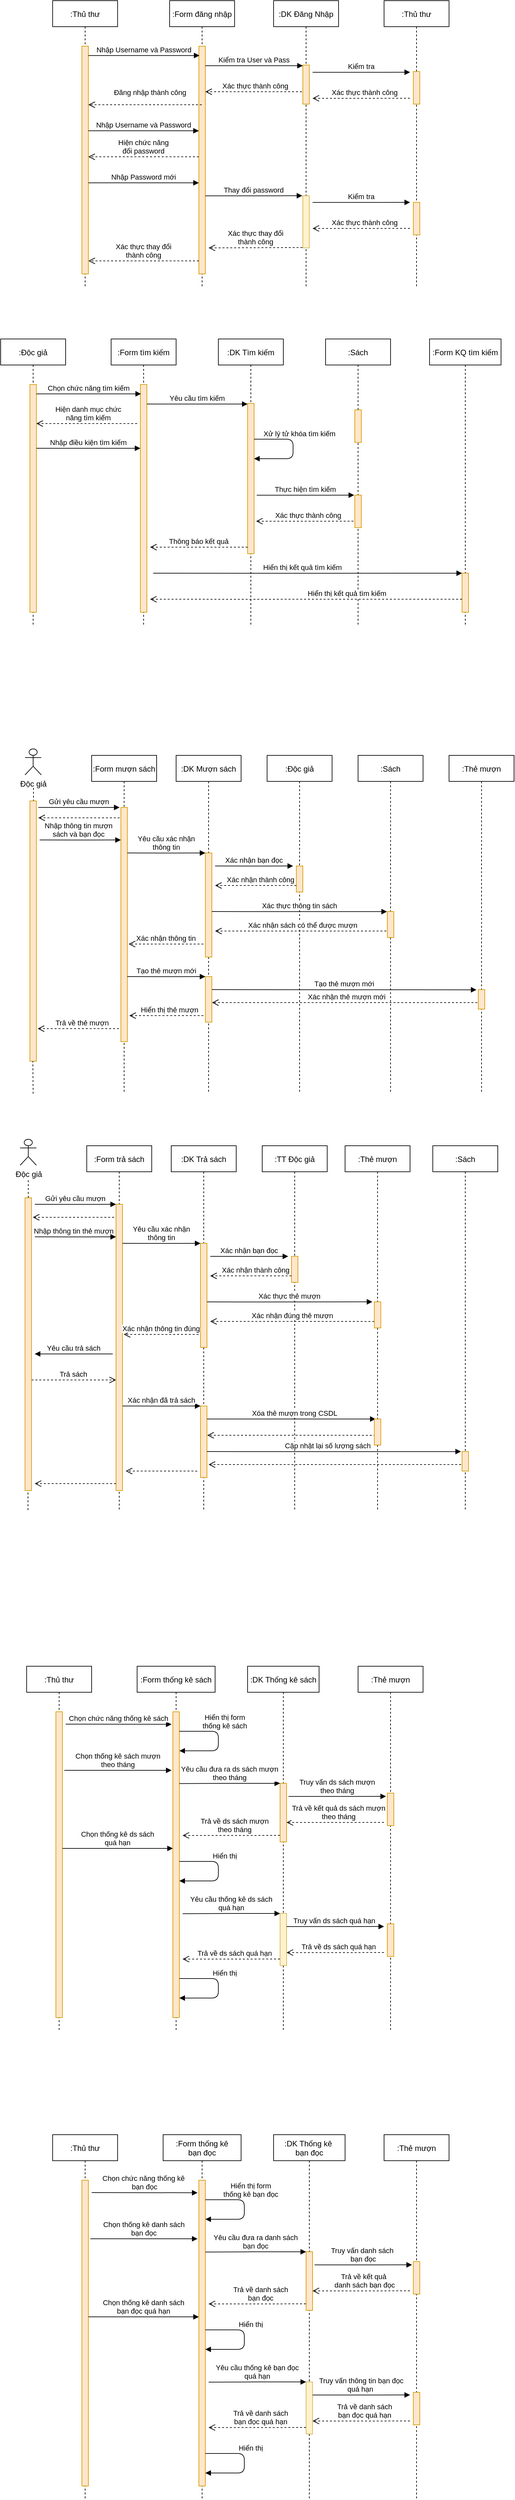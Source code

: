 <mxfile version="20.4.0" type="github">
  <diagram id="kgpKYQtTHZ0yAKxKKP6v" name="Page-1">
    <mxGraphModel dx="944" dy="490" grid="1" gridSize="10" guides="1" tooltips="1" connect="1" arrows="1" fold="1" page="1" pageScale="1" pageWidth="850" pageHeight="1100" math="0" shadow="0">
      <root>
        <mxCell id="0" />
        <mxCell id="1" parent="0" />
        <mxCell id="S2JzVYqU0EBKo4TFE7KJ-13" value="" style="endArrow=none;dashed=1;html=1;rounded=0;" edge="1" parent="1">
          <mxGeometry width="50" height="50" relative="1" as="geometry">
            <mxPoint x="90.55" y="1317" as="sourcePoint" />
            <mxPoint x="90.55" y="1287" as="targetPoint" />
          </mxGeometry>
        </mxCell>
        <mxCell id="3nuBFxr9cyL0pnOWT2aG-1" value=":Thủ thư" style="shape=umlLifeline;perimeter=lifelinePerimeter;container=1;collapsible=0;recursiveResize=0;rounded=0;shadow=0;strokeWidth=1;" parent="1" vertex="1">
          <mxGeometry x="120" y="80" width="100" height="440" as="geometry" />
        </mxCell>
        <mxCell id="3nuBFxr9cyL0pnOWT2aG-2" value="" style="points=[];perimeter=orthogonalPerimeter;rounded=0;shadow=0;strokeWidth=1;fillColor=#ffe6cc;strokeColor=#d79b00;" parent="3nuBFxr9cyL0pnOWT2aG-1" vertex="1">
          <mxGeometry x="45" y="70" width="10" height="350" as="geometry" />
        </mxCell>
        <mxCell id="3nuBFxr9cyL0pnOWT2aG-5" value=":Form đăng nhập" style="shape=umlLifeline;perimeter=lifelinePerimeter;container=1;collapsible=0;recursiveResize=0;rounded=0;shadow=0;strokeWidth=1;" parent="1" vertex="1">
          <mxGeometry x="300" y="80" width="100" height="440" as="geometry" />
        </mxCell>
        <mxCell id="3nuBFxr9cyL0pnOWT2aG-6" value="" style="points=[];perimeter=orthogonalPerimeter;rounded=0;shadow=0;strokeWidth=1;fillColor=#ffe6cc;strokeColor=#d79b00;" parent="3nuBFxr9cyL0pnOWT2aG-5" vertex="1">
          <mxGeometry x="45" y="70" width="10" height="350" as="geometry" />
        </mxCell>
        <mxCell id="CmoEx9Rfht6jRH0gk-lO-9" value="Hiện chức năng &#xa;đổi password" style="verticalAlign=bottom;endArrow=open;dashed=1;endSize=8;shadow=0;strokeWidth=1;exitX=-0.01;exitY=0.5;exitDx=0;exitDy=0;exitPerimeter=0;" parent="3nuBFxr9cyL0pnOWT2aG-5" edge="1">
          <mxGeometry x="-0.001" relative="1" as="geometry">
            <mxPoint x="-125" y="240" as="targetPoint" />
            <mxPoint x="44.9" y="240" as="sourcePoint" />
            <Array as="points">
              <mxPoint x="-20" y="240" />
            </Array>
            <mxPoint as="offset" />
          </mxGeometry>
        </mxCell>
        <mxCell id="3nuBFxr9cyL0pnOWT2aG-7" value="Đăng nhập thành công" style="verticalAlign=bottom;endArrow=open;dashed=1;endSize=8;shadow=0;strokeWidth=1;" parent="1" source="3nuBFxr9cyL0pnOWT2aG-5" target="3nuBFxr9cyL0pnOWT2aG-2" edge="1">
          <mxGeometry x="-0.089" y="-10" relative="1" as="geometry">
            <mxPoint x="275" y="236" as="targetPoint" />
            <mxPoint x="340" y="280" as="sourcePoint" />
            <Array as="points">
              <mxPoint x="280" y="240" />
            </Array>
            <mxPoint as="offset" />
          </mxGeometry>
        </mxCell>
        <mxCell id="3nuBFxr9cyL0pnOWT2aG-8" value="Nhập Username và Password" style="verticalAlign=bottom;endArrow=block;entryX=0.1;entryY=0.041;shadow=0;strokeWidth=1;entryDx=0;entryDy=0;entryPerimeter=0;" parent="1" source="3nuBFxr9cyL0pnOWT2aG-2" target="3nuBFxr9cyL0pnOWT2aG-6" edge="1">
          <mxGeometry relative="1" as="geometry">
            <mxPoint x="275" y="160" as="sourcePoint" />
          </mxGeometry>
        </mxCell>
        <mxCell id="3nuBFxr9cyL0pnOWT2aG-9" value="Kiểm tra User và Pass" style="verticalAlign=bottom;endArrow=block;shadow=0;strokeWidth=1;" parent="1" source="3nuBFxr9cyL0pnOWT2aG-6" target="3nuBFxr9cyL0pnOWT2aG-4" edge="1">
          <mxGeometry relative="1" as="geometry">
            <mxPoint x="240" y="200" as="sourcePoint" />
            <mxPoint x="500" y="190" as="targetPoint" />
            <Array as="points">
              <mxPoint x="470" y="180" />
            </Array>
          </mxGeometry>
        </mxCell>
        <mxCell id="3nuBFxr9cyL0pnOWT2aG-10" value="Xác thực thành công" style="verticalAlign=bottom;endArrow=open;dashed=1;endSize=8;shadow=0;strokeWidth=1;" parent="1" source="CmoEx9Rfht6jRH0gk-lO-1" target="3nuBFxr9cyL0pnOWT2aG-6" edge="1">
          <mxGeometry relative="1" as="geometry">
            <mxPoint x="240" y="257" as="targetPoint" />
            <Array as="points">
              <mxPoint x="430" y="220" />
            </Array>
          </mxGeometry>
        </mxCell>
        <mxCell id="CmoEx9Rfht6jRH0gk-lO-1" value=":DK Đăng Nhập" style="shape=umlLifeline;perimeter=lifelinePerimeter;container=1;collapsible=0;recursiveResize=0;rounded=0;shadow=0;strokeWidth=1;" parent="1" vertex="1">
          <mxGeometry x="460" y="80" width="100" height="440" as="geometry" />
        </mxCell>
        <mxCell id="3nuBFxr9cyL0pnOWT2aG-4" value="" style="points=[];perimeter=orthogonalPerimeter;rounded=0;shadow=0;strokeWidth=1;fillColor=#ffe6cc;strokeColor=#d79b00;" parent="CmoEx9Rfht6jRH0gk-lO-1" vertex="1">
          <mxGeometry x="45" y="99" width="10" height="60" as="geometry" />
        </mxCell>
        <mxCell id="CmoEx9Rfht6jRH0gk-lO-2" value="" style="points=[];perimeter=orthogonalPerimeter;rounded=0;shadow=0;strokeWidth=1;fillColor=#fff2cc;strokeColor=#d6b656;" parent="CmoEx9Rfht6jRH0gk-lO-1" vertex="1">
          <mxGeometry x="45" y="300" width="10" height="80" as="geometry" />
        </mxCell>
        <mxCell id="CmoEx9Rfht6jRH0gk-lO-3" value=":Thủ thư" style="shape=umlLifeline;perimeter=lifelinePerimeter;container=1;collapsible=0;recursiveResize=0;rounded=0;shadow=0;strokeWidth=1;" parent="1" vertex="1">
          <mxGeometry x="630" y="80" width="100" height="440" as="geometry" />
        </mxCell>
        <mxCell id="CmoEx9Rfht6jRH0gk-lO-4" value="" style="points=[];perimeter=orthogonalPerimeter;rounded=0;shadow=0;strokeWidth=1;fillColor=#ffe6cc;strokeColor=#d79b00;" parent="CmoEx9Rfht6jRH0gk-lO-3" vertex="1">
          <mxGeometry x="45" y="109" width="10" height="50" as="geometry" />
        </mxCell>
        <mxCell id="CmoEx9Rfht6jRH0gk-lO-21" value="" style="points=[];perimeter=orthogonalPerimeter;rounded=0;shadow=0;strokeWidth=1;fillColor=#ffe6cc;strokeColor=#d79b00;" parent="CmoEx9Rfht6jRH0gk-lO-3" vertex="1">
          <mxGeometry x="45" y="310" width="10" height="50" as="geometry" />
        </mxCell>
        <mxCell id="CmoEx9Rfht6jRH0gk-lO-25" value="Xác thực thành công" style="verticalAlign=bottom;endArrow=open;dashed=1;endSize=8;shadow=0;strokeWidth=1;exitX=-0.026;exitY=0.856;exitDx=0;exitDy=0;exitPerimeter=0;" parent="CmoEx9Rfht6jRH0gk-lO-3" edge="1">
          <mxGeometry x="-0.069" relative="1" as="geometry">
            <mxPoint x="-110" y="150.08" as="targetPoint" />
            <mxPoint x="39.74" y="150" as="sourcePoint" />
            <Array as="points">
              <mxPoint x="-5" y="150.08" />
            </Array>
            <mxPoint as="offset" />
          </mxGeometry>
        </mxCell>
        <mxCell id="CmoEx9Rfht6jRH0gk-lO-8" value="Nhập Username và Password" style="verticalAlign=bottom;endArrow=block;shadow=0;strokeWidth=1;" parent="1" source="3nuBFxr9cyL0pnOWT2aG-2" target="3nuBFxr9cyL0pnOWT2aG-6" edge="1">
          <mxGeometry relative="1" as="geometry">
            <mxPoint x="180" y="320" as="sourcePoint" />
            <mxPoint x="340" y="280" as="targetPoint" />
            <Array as="points">
              <mxPoint x="270" y="280" />
              <mxPoint x="330" y="280" />
            </Array>
          </mxGeometry>
        </mxCell>
        <mxCell id="CmoEx9Rfht6jRH0gk-lO-12" value="Nhập Password mới" style="verticalAlign=bottom;endArrow=block;shadow=0;strokeWidth=1;" parent="1" source="3nuBFxr9cyL0pnOWT2aG-2" target="3nuBFxr9cyL0pnOWT2aG-6" edge="1">
          <mxGeometry relative="1" as="geometry">
            <mxPoint x="180" y="360" as="sourcePoint" />
            <mxPoint x="345" y="280" as="targetPoint" />
            <Array as="points">
              <mxPoint x="260" y="360" />
              <mxPoint x="290" y="360" />
              <mxPoint x="300" y="360" />
              <mxPoint x="330" y="360" />
            </Array>
          </mxGeometry>
        </mxCell>
        <mxCell id="CmoEx9Rfht6jRH0gk-lO-15" value="Thay đổi password" style="verticalAlign=bottom;endArrow=block;shadow=0;strokeWidth=1;entryX=-0.085;entryY=-0.003;entryDx=0;entryDy=0;entryPerimeter=0;" parent="1" source="3nuBFxr9cyL0pnOWT2aG-6" target="CmoEx9Rfht6jRH0gk-lO-2" edge="1">
          <mxGeometry relative="1" as="geometry">
            <mxPoint x="355" y="180" as="sourcePoint" />
            <mxPoint x="500" y="380" as="targetPoint" />
            <Array as="points">
              <mxPoint x="440" y="380" />
              <mxPoint x="450" y="380" />
            </Array>
          </mxGeometry>
        </mxCell>
        <mxCell id="CmoEx9Rfht6jRH0gk-lO-17" value="Xác thực thay đổi &#xa;thành công" style="verticalAlign=bottom;endArrow=open;dashed=1;endSize=8;shadow=0;strokeWidth=1;exitX=-0.059;exitY=0.993;exitDx=0;exitDy=0;exitPerimeter=0;" parent="1" source="CmoEx9Rfht6jRH0gk-lO-2" edge="1">
          <mxGeometry x="-0.002" relative="1" as="geometry">
            <mxPoint x="360" y="460" as="targetPoint" />
            <mxPoint x="500" y="400" as="sourcePoint" />
            <Array as="points" />
            <mxPoint as="offset" />
          </mxGeometry>
        </mxCell>
        <mxCell id="CmoEx9Rfht6jRH0gk-lO-20" value="Xác thực thành công" style="verticalAlign=bottom;endArrow=open;dashed=1;endSize=8;shadow=0;strokeWidth=1;exitX=-0.026;exitY=0.856;exitDx=0;exitDy=0;exitPerimeter=0;" parent="1" edge="1">
          <mxGeometry x="-0.069" relative="1" as="geometry">
            <mxPoint x="520" y="430.08" as="targetPoint" />
            <mxPoint x="669.74" y="430.0" as="sourcePoint" />
            <Array as="points">
              <mxPoint x="625" y="430.08" />
            </Array>
            <mxPoint as="offset" />
          </mxGeometry>
        </mxCell>
        <mxCell id="CmoEx9Rfht6jRH0gk-lO-13" value="Xác thực thay đổi &#xa;thành công" style="verticalAlign=bottom;endArrow=open;dashed=1;endSize=8;shadow=0;strokeWidth=1;exitX=-0.01;exitY=0.5;exitDx=0;exitDy=0;exitPerimeter=0;" parent="1" edge="1">
          <mxGeometry x="-0.001" relative="1" as="geometry">
            <mxPoint x="175.1" y="480" as="targetPoint" />
            <mxPoint x="345" y="480" as="sourcePoint" />
            <Array as="points">
              <mxPoint x="280.1" y="480" />
            </Array>
            <mxPoint as="offset" />
          </mxGeometry>
        </mxCell>
        <mxCell id="CmoEx9Rfht6jRH0gk-lO-23" value="Kiểm tra" style="verticalAlign=bottom;endArrow=block;shadow=0;strokeWidth=1;" parent="1" edge="1">
          <mxGeometry relative="1" as="geometry">
            <mxPoint x="520" y="390.18" as="sourcePoint" />
            <mxPoint x="670" y="390" as="targetPoint" />
            <Array as="points">
              <mxPoint x="605" y="390.18" />
              <mxPoint x="615" y="390.18" />
            </Array>
          </mxGeometry>
        </mxCell>
        <mxCell id="CmoEx9Rfht6jRH0gk-lO-24" value="Kiểm tra" style="verticalAlign=bottom;endArrow=block;shadow=0;strokeWidth=1;" parent="1" edge="1">
          <mxGeometry relative="1" as="geometry">
            <mxPoint x="520" y="190.18" as="sourcePoint" />
            <mxPoint x="670" y="190" as="targetPoint" />
            <Array as="points">
              <mxPoint x="605" y="190.18" />
              <mxPoint x="615" y="190.18" />
            </Array>
          </mxGeometry>
        </mxCell>
        <mxCell id="CmoEx9Rfht6jRH0gk-lO-26" value=":Độc giả" style="shape=umlLifeline;perimeter=lifelinePerimeter;container=1;collapsible=0;recursiveResize=0;rounded=0;shadow=0;strokeWidth=1;" parent="1" vertex="1">
          <mxGeometry x="40" y="600" width="100" height="440" as="geometry" />
        </mxCell>
        <mxCell id="CmoEx9Rfht6jRH0gk-lO-27" value="" style="points=[];perimeter=orthogonalPerimeter;rounded=0;shadow=0;strokeWidth=1;fillColor=#ffe6cc;strokeColor=#d79b00;" parent="CmoEx9Rfht6jRH0gk-lO-26" vertex="1">
          <mxGeometry x="45" y="70" width="10" height="350" as="geometry" />
        </mxCell>
        <mxCell id="CmoEx9Rfht6jRH0gk-lO-28" value=":Form tìm kiếm" style="shape=umlLifeline;perimeter=lifelinePerimeter;container=1;collapsible=0;recursiveResize=0;rounded=0;shadow=0;strokeWidth=1;" parent="1" vertex="1">
          <mxGeometry x="210" y="600" width="100" height="440" as="geometry" />
        </mxCell>
        <mxCell id="CmoEx9Rfht6jRH0gk-lO-29" value="" style="points=[];perimeter=orthogonalPerimeter;rounded=0;shadow=0;strokeWidth=1;fillColor=#ffe6cc;strokeColor=#d79b00;" parent="CmoEx9Rfht6jRH0gk-lO-28" vertex="1">
          <mxGeometry x="45" y="70" width="10" height="350" as="geometry" />
        </mxCell>
        <mxCell id="CmoEx9Rfht6jRH0gk-lO-31" value="Hiện danh mục chức &#xa;năng tìm kiếm" style="verticalAlign=bottom;endArrow=open;dashed=1;endSize=8;shadow=0;strokeWidth=1;" parent="1" edge="1">
          <mxGeometry x="-0.033" relative="1" as="geometry">
            <mxPoint x="95" y="730" as="targetPoint" />
            <mxPoint x="250" y="730" as="sourcePoint" />
            <Array as="points">
              <mxPoint x="210" y="730" />
              <mxPoint x="190" y="730" />
            </Array>
            <mxPoint as="offset" />
          </mxGeometry>
        </mxCell>
        <mxCell id="CmoEx9Rfht6jRH0gk-lO-32" value="Chọn chức năng tìm kiếm" style="verticalAlign=bottom;endArrow=block;entryX=0.1;entryY=0.041;shadow=0;strokeWidth=1;entryDx=0;entryDy=0;entryPerimeter=0;" parent="1" source="CmoEx9Rfht6jRH0gk-lO-27" target="CmoEx9Rfht6jRH0gk-lO-29" edge="1">
          <mxGeometry relative="1" as="geometry">
            <mxPoint x="195" y="680" as="sourcePoint" />
          </mxGeometry>
        </mxCell>
        <mxCell id="CmoEx9Rfht6jRH0gk-lO-33" value="Yêu cầu tìm kiếm" style="verticalAlign=bottom;endArrow=block;shadow=0;strokeWidth=1;" parent="1" source="CmoEx9Rfht6jRH0gk-lO-29" target="CmoEx9Rfht6jRH0gk-lO-36" edge="1">
          <mxGeometry relative="1" as="geometry">
            <mxPoint x="160" y="720" as="sourcePoint" />
            <mxPoint x="420" y="710" as="targetPoint" />
            <Array as="points">
              <mxPoint x="390" y="700" />
            </Array>
          </mxGeometry>
        </mxCell>
        <mxCell id="CmoEx9Rfht6jRH0gk-lO-35" value=":DK Tìm kiếm" style="shape=umlLifeline;perimeter=lifelinePerimeter;container=1;collapsible=0;recursiveResize=0;rounded=0;shadow=0;strokeWidth=1;" parent="1" vertex="1">
          <mxGeometry x="375" y="600" width="100" height="440" as="geometry" />
        </mxCell>
        <mxCell id="CmoEx9Rfht6jRH0gk-lO-36" value="" style="points=[];perimeter=orthogonalPerimeter;rounded=0;shadow=0;strokeWidth=1;fillColor=#ffe6cc;strokeColor=#d79b00;" parent="CmoEx9Rfht6jRH0gk-lO-35" vertex="1">
          <mxGeometry x="45" y="99" width="10" height="231" as="geometry" />
        </mxCell>
        <mxCell id="CmoEx9Rfht6jRH0gk-lO-49" value="Xử lý tử khóa tìm kiếm" style="verticalAlign=bottom;endArrow=block;shadow=0;strokeWidth=1;" parent="CmoEx9Rfht6jRH0gk-lO-35" edge="1">
          <mxGeometry x="-0.191" y="10" relative="1" as="geometry">
            <mxPoint x="55" y="154" as="sourcePoint" />
            <mxPoint x="55" y="184" as="targetPoint" />
            <Array as="points">
              <mxPoint x="115" y="154" />
              <mxPoint x="115" y="184" />
            </Array>
            <mxPoint as="offset" />
          </mxGeometry>
        </mxCell>
        <mxCell id="CmoEx9Rfht6jRH0gk-lO-38" value=":Sách" style="shape=umlLifeline;perimeter=lifelinePerimeter;container=1;collapsible=0;recursiveResize=0;rounded=0;shadow=0;strokeWidth=1;" parent="1" vertex="1">
          <mxGeometry x="540" y="600" width="100" height="440" as="geometry" />
        </mxCell>
        <mxCell id="CmoEx9Rfht6jRH0gk-lO-39" value="" style="points=[];perimeter=orthogonalPerimeter;rounded=0;shadow=0;strokeWidth=1;fillColor=#ffe6cc;strokeColor=#d79b00;" parent="CmoEx9Rfht6jRH0gk-lO-38" vertex="1">
          <mxGeometry x="45" y="109" width="10" height="50" as="geometry" />
        </mxCell>
        <mxCell id="CmoEx9Rfht6jRH0gk-lO-40" value="" style="points=[];perimeter=orthogonalPerimeter;rounded=0;shadow=0;strokeWidth=1;fillColor=#ffe6cc;strokeColor=#d79b00;" parent="CmoEx9Rfht6jRH0gk-lO-38" vertex="1">
          <mxGeometry x="45" y="240" width="10" height="50" as="geometry" />
        </mxCell>
        <mxCell id="CmoEx9Rfht6jRH0gk-lO-42" value="Nhập điều kiện tìm kiếm" style="verticalAlign=bottom;endArrow=block;shadow=0;strokeWidth=1;" parent="1" edge="1">
          <mxGeometry relative="1" as="geometry">
            <mxPoint x="95" y="768" as="sourcePoint" />
            <mxPoint x="255" y="768" as="targetPoint" />
            <Array as="points">
              <mxPoint x="190" y="768" />
              <mxPoint x="250" y="768" />
            </Array>
          </mxGeometry>
        </mxCell>
        <mxCell id="CmoEx9Rfht6jRH0gk-lO-45" value="Thông báo kết quả" style="verticalAlign=bottom;endArrow=open;dashed=1;endSize=8;shadow=0;strokeWidth=1;" parent="1" edge="1">
          <mxGeometry x="-0.002" relative="1" as="geometry">
            <mxPoint x="270" y="920" as="targetPoint" />
            <mxPoint x="420" y="920" as="sourcePoint" />
            <Array as="points">
              <mxPoint x="370" y="920" />
            </Array>
            <mxPoint as="offset" />
          </mxGeometry>
        </mxCell>
        <mxCell id="CmoEx9Rfht6jRH0gk-lO-46" value="Xác thực thành công" style="verticalAlign=bottom;endArrow=open;dashed=1;endSize=8;shadow=0;strokeWidth=1;exitX=-0.026;exitY=0.856;exitDx=0;exitDy=0;exitPerimeter=0;" parent="1" edge="1">
          <mxGeometry x="-0.069" relative="1" as="geometry">
            <mxPoint x="433.13" y="880.08" as="targetPoint" />
            <mxPoint x="582.87" y="880" as="sourcePoint" />
            <Array as="points">
              <mxPoint x="538.13" y="880.08" />
            </Array>
            <mxPoint as="offset" />
          </mxGeometry>
        </mxCell>
        <mxCell id="CmoEx9Rfht6jRH0gk-lO-48" value="Thực hiện tìm kiếm" style="verticalAlign=bottom;endArrow=block;shadow=0;strokeWidth=1;" parent="1" edge="1">
          <mxGeometry relative="1" as="geometry">
            <mxPoint x="434" y="840.18" as="sourcePoint" />
            <mxPoint x="584" y="840" as="targetPoint" />
            <Array as="points">
              <mxPoint x="519" y="840.18" />
              <mxPoint x="529" y="840.18" />
            </Array>
          </mxGeometry>
        </mxCell>
        <mxCell id="CmoEx9Rfht6jRH0gk-lO-50" value=":Form KQ tìm kiếm" style="shape=umlLifeline;perimeter=lifelinePerimeter;container=1;collapsible=0;recursiveResize=0;rounded=0;shadow=0;strokeWidth=1;" parent="1" vertex="1">
          <mxGeometry x="700" y="600" width="110" height="440" as="geometry" />
        </mxCell>
        <mxCell id="CmoEx9Rfht6jRH0gk-lO-52" value="" style="points=[];perimeter=orthogonalPerimeter;rounded=0;shadow=0;strokeWidth=1;fillColor=#ffe6cc;strokeColor=#d79b00;" parent="CmoEx9Rfht6jRH0gk-lO-50" vertex="1">
          <mxGeometry x="50" y="360" width="10" height="60" as="geometry" />
        </mxCell>
        <mxCell id="CmoEx9Rfht6jRH0gk-lO-55" value="Hiển thị kết quả tìm kiếm" style="verticalAlign=bottom;endArrow=block;shadow=0;strokeWidth=1;" parent="1" edge="1">
          <mxGeometry x="0.226" relative="1" as="geometry">
            <mxPoint x="425" y="960.18" as="sourcePoint" />
            <mxPoint x="750" y="960" as="targetPoint" />
            <Array as="points">
              <mxPoint x="270" y="960" />
              <mxPoint x="510" y="960.18" />
              <mxPoint x="520" y="960.18" />
            </Array>
            <mxPoint as="offset" />
          </mxGeometry>
        </mxCell>
        <mxCell id="CmoEx9Rfht6jRH0gk-lO-53" value="Hiển thị kết quả tìm kiếm" style="verticalAlign=bottom;endArrow=open;dashed=1;endSize=8;shadow=0;strokeWidth=1;" parent="1" edge="1">
          <mxGeometry x="-0.262" relative="1" as="geometry">
            <mxPoint x="270" y="1000" as="targetPoint" />
            <mxPoint x="750" y="1000" as="sourcePoint" />
            <Array as="points">
              <mxPoint x="375" y="1000.08" />
            </Array>
            <mxPoint as="offset" />
          </mxGeometry>
        </mxCell>
        <mxCell id="CmoEx9Rfht6jRH0gk-lO-61" value=":Form mượn sách" style="shape=umlLifeline;perimeter=lifelinePerimeter;container=1;collapsible=0;recursiveResize=0;rounded=0;shadow=0;strokeWidth=1;" parent="1" vertex="1">
          <mxGeometry x="180" y="1240" width="100" height="520" as="geometry" />
        </mxCell>
        <mxCell id="CmoEx9Rfht6jRH0gk-lO-62" value="" style="points=[];perimeter=orthogonalPerimeter;rounded=0;shadow=0;strokeWidth=1;fillColor=#ffe6cc;strokeColor=#d79b00;" parent="CmoEx9Rfht6jRH0gk-lO-61" vertex="1">
          <mxGeometry x="45" y="80" width="10" height="360" as="geometry" />
        </mxCell>
        <mxCell id="CmoEx9Rfht6jRH0gk-lO-64" value="Trả về thẻ mượn" style="verticalAlign=bottom;endArrow=open;dashed=1;endSize=8;shadow=0;strokeWidth=1;" parent="CmoEx9Rfht6jRH0gk-lO-61" edge="1">
          <mxGeometry x="-0.088" relative="1" as="geometry">
            <mxPoint x="-82.976" y="420" as="targetPoint" />
            <mxPoint x="41" y="420" as="sourcePoint" />
            <Array as="points">
              <mxPoint x="42" y="420" />
              <mxPoint x="-23" y="420" />
            </Array>
            <mxPoint as="offset" />
          </mxGeometry>
        </mxCell>
        <mxCell id="CmoEx9Rfht6jRH0gk-lO-65" value=":DK Mượn sách" style="shape=umlLifeline;perimeter=lifelinePerimeter;container=1;collapsible=0;recursiveResize=0;rounded=0;shadow=0;strokeWidth=1;" parent="1" vertex="1">
          <mxGeometry x="310" y="1240" width="100" height="520" as="geometry" />
        </mxCell>
        <mxCell id="CmoEx9Rfht6jRH0gk-lO-66" value="" style="points=[];perimeter=orthogonalPerimeter;rounded=0;shadow=0;strokeWidth=1;fillColor=#ffe6cc;strokeColor=#d79b00;" parent="CmoEx9Rfht6jRH0gk-lO-65" vertex="1">
          <mxGeometry x="45" y="150" width="10" height="160" as="geometry" />
        </mxCell>
        <mxCell id="CmoEx9Rfht6jRH0gk-lO-67" value="" style="points=[];perimeter=orthogonalPerimeter;rounded=0;shadow=0;strokeWidth=1;fillColor=#ffe6cc;strokeColor=#d79b00;" parent="CmoEx9Rfht6jRH0gk-lO-65" vertex="1">
          <mxGeometry x="45" y="340" width="10" height="70" as="geometry" />
        </mxCell>
        <mxCell id="CmoEx9Rfht6jRH0gk-lO-68" value="Yêu cầu xác nhận &#xa;thông tin" style="verticalAlign=bottom;endArrow=block;shadow=0;strokeWidth=1;" parent="CmoEx9Rfht6jRH0gk-lO-65" edge="1">
          <mxGeometry relative="1" as="geometry">
            <mxPoint x="-75" y="150" as="sourcePoint" />
            <mxPoint x="45" y="150" as="targetPoint" />
            <Array as="points">
              <mxPoint x="-15" y="150.18" />
              <mxPoint x="-5" y="150.18" />
            </Array>
          </mxGeometry>
        </mxCell>
        <mxCell id="CmoEx9Rfht6jRH0gk-lO-69" value="Hiển thị thẻ mượn" style="verticalAlign=bottom;endArrow=open;dashed=1;endSize=8;shadow=0;strokeWidth=1;" parent="CmoEx9Rfht6jRH0gk-lO-65" edge="1">
          <mxGeometry x="-0.088" relative="1" as="geometry">
            <mxPoint x="-72" y="400" as="targetPoint" />
            <mxPoint x="42" y="400" as="sourcePoint" />
            <Array as="points">
              <mxPoint x="33" y="400" />
            </Array>
            <mxPoint as="offset" />
          </mxGeometry>
        </mxCell>
        <mxCell id="CmoEx9Rfht6jRH0gk-lO-70" value=":Độc giả" style="shape=umlLifeline;perimeter=lifelinePerimeter;container=1;collapsible=0;recursiveResize=0;rounded=0;shadow=0;strokeWidth=1;" parent="1" vertex="1">
          <mxGeometry x="450" y="1240" width="100" height="520" as="geometry" />
        </mxCell>
        <mxCell id="CmoEx9Rfht6jRH0gk-lO-71" value="" style="points=[];perimeter=orthogonalPerimeter;rounded=0;shadow=0;strokeWidth=1;fillColor=#ffe6cc;strokeColor=#d79b00;" parent="CmoEx9Rfht6jRH0gk-lO-70" vertex="1">
          <mxGeometry x="45" y="170" width="10" height="40" as="geometry" />
        </mxCell>
        <mxCell id="CmoEx9Rfht6jRH0gk-lO-72" value="Xác nhận bạn đọc" style="verticalAlign=bottom;endArrow=block;shadow=0;strokeWidth=1;" parent="CmoEx9Rfht6jRH0gk-lO-70" edge="1">
          <mxGeometry relative="1" as="geometry">
            <mxPoint x="-80" y="170" as="sourcePoint" />
            <mxPoint x="40" y="170" as="targetPoint" />
            <Array as="points">
              <mxPoint x="-20" y="170.18" />
              <mxPoint x="-10" y="170.18" />
            </Array>
          </mxGeometry>
        </mxCell>
        <mxCell id="CmoEx9Rfht6jRH0gk-lO-73" value="Xác thực thông tin sách" style="verticalAlign=bottom;endArrow=block;shadow=0;strokeWidth=1;" parent="CmoEx9Rfht6jRH0gk-lO-70" edge="1">
          <mxGeometry relative="1" as="geometry">
            <mxPoint x="-85" y="240" as="sourcePoint" />
            <mxPoint x="184.5" y="240.18" as="targetPoint" />
            <Array as="points">
              <mxPoint x="-25" y="240.18" />
              <mxPoint x="-15" y="240.18" />
            </Array>
          </mxGeometry>
        </mxCell>
        <mxCell id="CmoEx9Rfht6jRH0gk-lO-74" value="Xác nhận sách có thể được mượn" style="verticalAlign=bottom;endArrow=open;dashed=1;endSize=8;shadow=0;strokeWidth=1;" parent="CmoEx9Rfht6jRH0gk-lO-70" source="CmoEx9Rfht6jRH0gk-lO-77" edge="1">
          <mxGeometry x="-0.001" relative="1" as="geometry">
            <mxPoint x="-80" y="270" as="targetPoint" />
            <mxPoint x="45" y="260" as="sourcePoint" />
            <Array as="points">
              <mxPoint x="140" y="270" />
            </Array>
            <mxPoint as="offset" />
          </mxGeometry>
        </mxCell>
        <mxCell id="CmoEx9Rfht6jRH0gk-lO-75" value="Tạo thẻ mượn mới" style="verticalAlign=bottom;endArrow=block;shadow=0;strokeWidth=1;entryX=-0.28;entryY=0.011;entryDx=0;entryDy=0;entryPerimeter=0;" parent="CmoEx9Rfht6jRH0gk-lO-70" target="CmoEx9Rfht6jRH0gk-lO-80" edge="1">
          <mxGeometry relative="1" as="geometry">
            <mxPoint x="-84.75" y="360" as="sourcePoint" />
            <mxPoint x="184.75" y="360.18" as="targetPoint" />
            <Array as="points">
              <mxPoint x="-24.75" y="360.18" />
              <mxPoint x="-14.75" y="360.18" />
            </Array>
          </mxGeometry>
        </mxCell>
        <mxCell id="CmoEx9Rfht6jRH0gk-lO-76" value="Xác nhận thẻ mượn mới" style="verticalAlign=bottom;endArrow=open;dashed=1;endSize=8;shadow=0;strokeWidth=1;" parent="CmoEx9Rfht6jRH0gk-lO-70" source="CmoEx9Rfht6jRH0gk-lO-79" edge="1">
          <mxGeometry x="-0.001" relative="1" as="geometry">
            <mxPoint x="-84.75" y="380" as="targetPoint" />
            <mxPoint x="184.75" y="380" as="sourcePoint" />
            <Array as="points">
              <mxPoint x="135.25" y="380" />
            </Array>
            <mxPoint as="offset" />
          </mxGeometry>
        </mxCell>
        <mxCell id="CmoEx9Rfht6jRH0gk-lO-77" value=":Sách" style="shape=umlLifeline;perimeter=lifelinePerimeter;container=1;collapsible=0;recursiveResize=0;rounded=0;shadow=0;strokeWidth=1;" parent="1" vertex="1">
          <mxGeometry x="590" y="1240" width="100" height="520" as="geometry" />
        </mxCell>
        <mxCell id="CmoEx9Rfht6jRH0gk-lO-78" value="" style="points=[];perimeter=orthogonalPerimeter;rounded=0;shadow=0;strokeWidth=1;fillColor=#ffe6cc;strokeColor=#d79b00;" parent="CmoEx9Rfht6jRH0gk-lO-77" vertex="1">
          <mxGeometry x="45" y="240" width="10" height="40" as="geometry" />
        </mxCell>
        <mxCell id="CmoEx9Rfht6jRH0gk-lO-79" value=":Thẻ mượn" style="shape=umlLifeline;perimeter=lifelinePerimeter;container=1;collapsible=0;recursiveResize=0;rounded=0;shadow=0;strokeWidth=1;" parent="1" vertex="1">
          <mxGeometry x="730" y="1240" width="100" height="520" as="geometry" />
        </mxCell>
        <mxCell id="CmoEx9Rfht6jRH0gk-lO-80" value="" style="points=[];perimeter=orthogonalPerimeter;rounded=0;shadow=0;strokeWidth=1;fillColor=#ffe6cc;strokeColor=#d79b00;" parent="CmoEx9Rfht6jRH0gk-lO-79" vertex="1">
          <mxGeometry x="45" y="360" width="10" height="30" as="geometry" />
        </mxCell>
        <mxCell id="CmoEx9Rfht6jRH0gk-lO-83" value="Xác nhận thành công" style="verticalAlign=bottom;endArrow=open;dashed=1;endSize=8;shadow=0;strokeWidth=1;" parent="1" edge="1">
          <mxGeometry x="-0.12" relative="1" as="geometry">
            <mxPoint x="370" y="1440" as="targetPoint" />
            <mxPoint x="495" y="1440" as="sourcePoint" />
            <Array as="points">
              <mxPoint x="475" y="1440" />
            </Array>
            <mxPoint as="offset" />
          </mxGeometry>
        </mxCell>
        <mxCell id="CmoEx9Rfht6jRH0gk-lO-84" value="Xác nhận thông tin" style="verticalAlign=bottom;endArrow=open;dashed=1;endSize=8;shadow=0;strokeWidth=1;" parent="1" edge="1">
          <mxGeometry x="-0.001" relative="1" as="geometry">
            <mxPoint x="237" y="1530" as="targetPoint" />
            <mxPoint x="352" y="1530" as="sourcePoint" />
            <Array as="points">
              <mxPoint x="332" y="1530" />
            </Array>
            <mxPoint as="offset" />
          </mxGeometry>
        </mxCell>
        <mxCell id="CmoEx9Rfht6jRH0gk-lO-85" value="Tạo thẻ mượn mới" style="verticalAlign=bottom;endArrow=block;shadow=0;strokeWidth=1;" parent="1" edge="1">
          <mxGeometry relative="1" as="geometry">
            <mxPoint x="235" y="1580" as="sourcePoint" />
            <mxPoint x="355" y="1580" as="targetPoint" />
            <Array as="points">
              <mxPoint x="295" y="1580.18" />
              <mxPoint x="305" y="1580.18" />
            </Array>
          </mxGeometry>
        </mxCell>
        <mxCell id="CmoEx9Rfht6jRH0gk-lO-93" value=":Form trả sách" style="shape=umlLifeline;perimeter=lifelinePerimeter;container=1;collapsible=0;recursiveResize=0;rounded=0;shadow=0;strokeWidth=1;" parent="1" vertex="1">
          <mxGeometry x="172.5" y="1840" width="100" height="560" as="geometry" />
        </mxCell>
        <mxCell id="CmoEx9Rfht6jRH0gk-lO-94" value="" style="points=[];perimeter=orthogonalPerimeter;rounded=0;shadow=0;strokeWidth=1;fillColor=#ffe6cc;strokeColor=#d79b00;" parent="CmoEx9Rfht6jRH0gk-lO-93" vertex="1">
          <mxGeometry x="45" y="90" width="10" height="440" as="geometry" />
        </mxCell>
        <mxCell id="CmoEx9Rfht6jRH0gk-lO-95" value="Nhập thông tin thẻ mượn" style="verticalAlign=bottom;endArrow=open;dashed=1;endSize=8;shadow=0;strokeWidth=1;" parent="CmoEx9Rfht6jRH0gk-lO-93" edge="1">
          <mxGeometry x="-0.008" y="30" relative="1" as="geometry">
            <mxPoint x="-83" y="110" as="targetPoint" />
            <mxPoint x="42" y="110" as="sourcePoint" />
            <Array as="points">
              <mxPoint x="27" y="110" />
            </Array>
            <mxPoint as="offset" />
          </mxGeometry>
        </mxCell>
        <mxCell id="CmoEx9Rfht6jRH0gk-lO-121" value="Trả sách" style="verticalAlign=bottom;endArrow=open;dashed=1;endSize=8;shadow=0;strokeWidth=1;" parent="CmoEx9Rfht6jRH0gk-lO-93" edge="1">
          <mxGeometry x="-0.008" relative="1" as="geometry">
            <mxPoint x="45" y="360" as="targetPoint" />
            <mxPoint x="-84.976" y="360" as="sourcePoint" />
            <Array as="points">
              <mxPoint x="27" y="360" />
            </Array>
            <mxPoint as="offset" />
          </mxGeometry>
        </mxCell>
        <mxCell id="CmoEx9Rfht6jRH0gk-lO-122" value="Yêu cầu trả sách" style="verticalAlign=bottom;endArrow=block;shadow=0;strokeWidth=1;" parent="CmoEx9Rfht6jRH0gk-lO-93" edge="1">
          <mxGeometry relative="1" as="geometry">
            <mxPoint x="40" y="320" as="sourcePoint" />
            <mxPoint x="-80" y="320" as="targetPoint" />
            <Array as="points" />
          </mxGeometry>
        </mxCell>
        <mxCell id="CmoEx9Rfht6jRH0gk-lO-97" value=":DK Trả sách" style="shape=umlLifeline;perimeter=lifelinePerimeter;container=1;collapsible=0;recursiveResize=0;rounded=0;shadow=0;strokeWidth=1;" parent="1" vertex="1">
          <mxGeometry x="302.5" y="1840" width="100" height="560" as="geometry" />
        </mxCell>
        <mxCell id="CmoEx9Rfht6jRH0gk-lO-98" value="" style="points=[];perimeter=orthogonalPerimeter;rounded=0;shadow=0;strokeWidth=1;fillColor=#ffe6cc;strokeColor=#d79b00;" parent="CmoEx9Rfht6jRH0gk-lO-97" vertex="1">
          <mxGeometry x="45" y="150" width="10" height="160" as="geometry" />
        </mxCell>
        <mxCell id="CmoEx9Rfht6jRH0gk-lO-99" value="" style="points=[];perimeter=orthogonalPerimeter;rounded=0;shadow=0;strokeWidth=1;fillColor=#ffe6cc;strokeColor=#d79b00;" parent="CmoEx9Rfht6jRH0gk-lO-97" vertex="1">
          <mxGeometry x="45" y="400" width="10" height="110" as="geometry" />
        </mxCell>
        <mxCell id="CmoEx9Rfht6jRH0gk-lO-100" value="Yêu cầu xác nhận &#xa;thông tin" style="verticalAlign=bottom;endArrow=block;shadow=0;strokeWidth=1;" parent="CmoEx9Rfht6jRH0gk-lO-97" edge="1">
          <mxGeometry relative="1" as="geometry">
            <mxPoint x="-75" y="150" as="sourcePoint" />
            <mxPoint x="45" y="150" as="targetPoint" />
            <Array as="points">
              <mxPoint x="-15" y="150.18" />
              <mxPoint x="-5" y="150.18" />
            </Array>
          </mxGeometry>
        </mxCell>
        <mxCell id="CmoEx9Rfht6jRH0gk-lO-101" value="" style="verticalAlign=bottom;endArrow=open;dashed=1;endSize=8;shadow=0;strokeWidth=1;" parent="CmoEx9Rfht6jRH0gk-lO-97" edge="1">
          <mxGeometry x="-0.008" relative="1" as="geometry">
            <mxPoint x="-70.0" y="500" as="targetPoint" />
            <mxPoint x="40" y="500.24" as="sourcePoint" />
            <Array as="points">
              <mxPoint x="35" y="500" />
            </Array>
            <mxPoint as="offset" />
          </mxGeometry>
        </mxCell>
        <mxCell id="CmoEx9Rfht6jRH0gk-lO-103" value=":TT Độc giả" style="shape=umlLifeline;perimeter=lifelinePerimeter;container=1;collapsible=0;recursiveResize=0;rounded=0;shadow=0;strokeWidth=1;" parent="1" vertex="1">
          <mxGeometry x="442.5" y="1840" width="100" height="560" as="geometry" />
        </mxCell>
        <mxCell id="CmoEx9Rfht6jRH0gk-lO-104" value="" style="points=[];perimeter=orthogonalPerimeter;rounded=0;shadow=0;strokeWidth=1;fillColor=#ffe6cc;strokeColor=#d79b00;" parent="CmoEx9Rfht6jRH0gk-lO-103" vertex="1">
          <mxGeometry x="45" y="170" width="10" height="40" as="geometry" />
        </mxCell>
        <mxCell id="CmoEx9Rfht6jRH0gk-lO-105" value="Xác nhận bạn đọc" style="verticalAlign=bottom;endArrow=block;shadow=0;strokeWidth=1;" parent="CmoEx9Rfht6jRH0gk-lO-103" edge="1">
          <mxGeometry relative="1" as="geometry">
            <mxPoint x="-80" y="170" as="sourcePoint" />
            <mxPoint x="40" y="170" as="targetPoint" />
            <Array as="points">
              <mxPoint x="-20" y="170.18" />
              <mxPoint x="-10" y="170.18" />
            </Array>
          </mxGeometry>
        </mxCell>
        <mxCell id="CmoEx9Rfht6jRH0gk-lO-106" value="Xác thực thẻ mượn" style="verticalAlign=bottom;endArrow=block;shadow=0;strokeWidth=1;entryX=-0.305;entryY=-0.003;entryDx=0;entryDy=0;entryPerimeter=0;" parent="CmoEx9Rfht6jRH0gk-lO-103" target="CmoEx9Rfht6jRH0gk-lO-115" edge="1">
          <mxGeometry relative="1" as="geometry">
            <mxPoint x="-85" y="240" as="sourcePoint" />
            <mxPoint x="184.5" y="240.18" as="targetPoint" />
            <Array as="points">
              <mxPoint x="-25" y="240.18" />
              <mxPoint x="-15" y="240.18" />
            </Array>
          </mxGeometry>
        </mxCell>
        <mxCell id="CmoEx9Rfht6jRH0gk-lO-107" value="Xác nhận đúng thẻ mượn" style="verticalAlign=bottom;endArrow=open;dashed=1;endSize=8;shadow=0;strokeWidth=1;exitX=0;exitY=0.754;exitDx=0;exitDy=0;exitPerimeter=0;" parent="CmoEx9Rfht6jRH0gk-lO-103" source="CmoEx9Rfht6jRH0gk-lO-115" edge="1">
          <mxGeometry x="-0.001" relative="1" as="geometry">
            <mxPoint x="-80" y="270" as="targetPoint" />
            <mxPoint x="45" y="260" as="sourcePoint" />
            <Array as="points">
              <mxPoint x="140" y="270" />
            </Array>
            <mxPoint as="offset" />
          </mxGeometry>
        </mxCell>
        <mxCell id="CmoEx9Rfht6jRH0gk-lO-108" value="Xóa thẻ mượn trong CSDL" style="verticalAlign=bottom;endArrow=block;shadow=0;strokeWidth=1;" parent="CmoEx9Rfht6jRH0gk-lO-103" edge="1">
          <mxGeometry x="0.041" relative="1" as="geometry">
            <mxPoint x="-85" y="420" as="sourcePoint" />
            <mxPoint x="174.5" y="420" as="targetPoint" />
            <Array as="points" />
            <mxPoint as="offset" />
          </mxGeometry>
        </mxCell>
        <mxCell id="CmoEx9Rfht6jRH0gk-lO-109" value="" style="verticalAlign=bottom;endArrow=open;dashed=1;endSize=8;shadow=0;strokeWidth=1;exitX=0;exitY=0.754;exitDx=0;exitDy=0;exitPerimeter=0;" parent="CmoEx9Rfht6jRH0gk-lO-103" edge="1">
          <mxGeometry x="-0.001" relative="1" as="geometry">
            <mxPoint x="-84.5" y="445" as="targetPoint" />
            <mxPoint x="180.5" y="445.16" as="sourcePoint" />
            <Array as="points">
              <mxPoint x="135.5" y="445" />
            </Array>
            <mxPoint as="offset" />
          </mxGeometry>
        </mxCell>
        <mxCell id="CmoEx9Rfht6jRH0gk-lO-110" value="" style="verticalAlign=bottom;endArrow=open;dashed=1;endSize=8;shadow=0;strokeWidth=1;" parent="CmoEx9Rfht6jRH0gk-lO-103" source="CmoEx9Rfht6jRH0gk-lO-111" edge="1">
          <mxGeometry y="20" relative="1" as="geometry">
            <mxPoint x="-82.5" y="490" as="targetPoint" />
            <mxPoint x="182.5" y="490.16" as="sourcePoint" />
            <Array as="points">
              <mxPoint x="137.5" y="490" />
            </Array>
            <mxPoint as="offset" />
          </mxGeometry>
        </mxCell>
        <mxCell id="CmoEx9Rfht6jRH0gk-lO-111" value=":Sách" style="shape=umlLifeline;perimeter=lifelinePerimeter;container=1;collapsible=0;recursiveResize=0;rounded=0;shadow=0;strokeWidth=1;" parent="1" vertex="1">
          <mxGeometry x="705" y="1840" width="100" height="560" as="geometry" />
        </mxCell>
        <mxCell id="CmoEx9Rfht6jRH0gk-lO-112" value="" style="points=[];perimeter=orthogonalPerimeter;rounded=0;shadow=0;strokeWidth=1;fillColor=#ffe6cc;strokeColor=#d79b00;" parent="CmoEx9Rfht6jRH0gk-lO-111" vertex="1">
          <mxGeometry x="45" y="470" width="10" height="30" as="geometry" />
        </mxCell>
        <mxCell id="CmoEx9Rfht6jRH0gk-lO-113" value=":Thẻ mượn" style="shape=umlLifeline;perimeter=lifelinePerimeter;container=1;collapsible=0;recursiveResize=0;rounded=0;shadow=0;strokeWidth=1;" parent="1" vertex="1">
          <mxGeometry x="570" y="1840" width="100" height="560" as="geometry" />
        </mxCell>
        <mxCell id="CmoEx9Rfht6jRH0gk-lO-114" value="" style="points=[];perimeter=orthogonalPerimeter;rounded=0;shadow=0;strokeWidth=1;fillColor=#ffe6cc;strokeColor=#d79b00;" parent="CmoEx9Rfht6jRH0gk-lO-113" vertex="1">
          <mxGeometry x="45" y="420" width="10" height="40" as="geometry" />
        </mxCell>
        <mxCell id="CmoEx9Rfht6jRH0gk-lO-115" value="" style="points=[];perimeter=orthogonalPerimeter;rounded=0;shadow=0;strokeWidth=1;fillColor=#ffe6cc;strokeColor=#d79b00;" parent="CmoEx9Rfht6jRH0gk-lO-113" vertex="1">
          <mxGeometry x="45" y="240" width="10" height="40" as="geometry" />
        </mxCell>
        <mxCell id="CmoEx9Rfht6jRH0gk-lO-116" value="Gửi yêu cầu mượn" style="verticalAlign=bottom;endArrow=block;shadow=0;strokeWidth=1;" parent="1" edge="1">
          <mxGeometry relative="1" as="geometry">
            <mxPoint x="92.5" y="1930" as="sourcePoint" />
            <mxPoint x="217.5" y="1930" as="targetPoint" />
            <Array as="points">
              <mxPoint x="152.5" y="1930.18" />
              <mxPoint x="162.5" y="1930.18" />
            </Array>
          </mxGeometry>
        </mxCell>
        <mxCell id="CmoEx9Rfht6jRH0gk-lO-117" value="" style="verticalAlign=bottom;endArrow=block;shadow=0;strokeWidth=1;" parent="1" edge="1">
          <mxGeometry x="-0.04" y="-50" relative="1" as="geometry">
            <mxPoint x="92.5" y="1980" as="sourcePoint" />
            <mxPoint x="217.5" y="1980" as="targetPoint" />
            <Array as="points">
              <mxPoint x="152.5" y="1980.18" />
              <mxPoint x="162.5" y="1980.18" />
            </Array>
            <mxPoint as="offset" />
          </mxGeometry>
        </mxCell>
        <mxCell id="CmoEx9Rfht6jRH0gk-lO-118" value="Xác nhận thành công" style="verticalAlign=bottom;endArrow=open;dashed=1;endSize=8;shadow=0;strokeWidth=1;" parent="1" edge="1">
          <mxGeometry x="-0.12" relative="1" as="geometry">
            <mxPoint x="362.5" y="2040" as="targetPoint" />
            <mxPoint x="487.5" y="2040" as="sourcePoint" />
            <Array as="points">
              <mxPoint x="467.5" y="2040" />
            </Array>
            <mxPoint as="offset" />
          </mxGeometry>
        </mxCell>
        <mxCell id="CmoEx9Rfht6jRH0gk-lO-119" value="Xác nhận thông tin đúng" style="verticalAlign=bottom;endArrow=open;dashed=1;endSize=8;shadow=0;strokeWidth=1;" parent="1" edge="1">
          <mxGeometry x="-0.001" relative="1" as="geometry">
            <mxPoint x="229.5" y="2130" as="targetPoint" />
            <mxPoint x="344.5" y="2130" as="sourcePoint" />
            <Array as="points">
              <mxPoint x="324.5" y="2130" />
            </Array>
            <mxPoint as="offset" />
          </mxGeometry>
        </mxCell>
        <mxCell id="CmoEx9Rfht6jRH0gk-lO-123" value="Cập nhật lại số lượng sách" style="verticalAlign=bottom;endArrow=block;shadow=0;strokeWidth=1;entryX=-0.162;entryY=0.002;entryDx=0;entryDy=0;entryPerimeter=0;" parent="1" target="CmoEx9Rfht6jRH0gk-lO-112" edge="1">
          <mxGeometry x="-0.048" relative="1" as="geometry">
            <mxPoint x="357.5" y="2310" as="sourcePoint" />
            <mxPoint x="732.5" y="2310" as="targetPoint" />
            <Array as="points">
              <mxPoint x="417.5" y="2310.18" />
              <mxPoint x="427.5" y="2310.18" />
            </Array>
            <mxPoint as="offset" />
          </mxGeometry>
        </mxCell>
        <mxCell id="CmoEx9Rfht6jRH0gk-lO-124" value="" style="verticalAlign=bottom;endArrow=open;dashed=1;endSize=8;shadow=0;strokeWidth=1;" parent="1" edge="1">
          <mxGeometry x="-0.008" relative="1" as="geometry">
            <mxPoint x="92.5" y="2359.31" as="targetPoint" />
            <mxPoint x="217.5" y="2359.31" as="sourcePoint" />
            <Array as="points">
              <mxPoint x="197.5" y="2359.31" />
            </Array>
            <mxPoint as="offset" />
          </mxGeometry>
        </mxCell>
        <mxCell id="CmoEx9Rfht6jRH0gk-lO-125" value=":Thủ thư" style="shape=umlLifeline;perimeter=lifelinePerimeter;container=1;collapsible=0;recursiveResize=0;rounded=0;shadow=0;strokeWidth=1;" parent="1" vertex="1">
          <mxGeometry x="80" y="2640" width="100" height="560" as="geometry" />
        </mxCell>
        <mxCell id="CmoEx9Rfht6jRH0gk-lO-126" value="" style="points=[];perimeter=orthogonalPerimeter;rounded=0;shadow=0;strokeWidth=1;fillColor=#ffe6cc;strokeColor=#d79b00;" parent="CmoEx9Rfht6jRH0gk-lO-125" vertex="1">
          <mxGeometry x="45" y="70" width="10" height="470" as="geometry" />
        </mxCell>
        <mxCell id="CmoEx9Rfht6jRH0gk-lO-142" value="Chọn thống kê ds sách&#xa;quá hạn" style="verticalAlign=bottom;endArrow=block;shadow=0;strokeWidth=1;" parent="1" source="CmoEx9Rfht6jRH0gk-lO-126" target="CmoEx9Rfht6jRH0gk-lO-128" edge="1">
          <mxGeometry relative="1" as="geometry">
            <mxPoint x="140" y="2920" as="sourcePoint" />
            <mxPoint x="305" y="2840" as="targetPoint" />
            <Array as="points">
              <mxPoint x="220" y="2920" />
              <mxPoint x="250" y="2920" />
              <mxPoint x="260" y="2920" />
              <mxPoint x="290" y="2920" />
            </Array>
          </mxGeometry>
        </mxCell>
        <mxCell id="CmoEx9Rfht6jRH0gk-lO-141" value="Chọn thống kê sách mượn&#xa;theo tháng" style="verticalAlign=bottom;endArrow=block;shadow=0;strokeWidth=1;" parent="1" edge="1">
          <mxGeometry relative="1" as="geometry">
            <mxPoint x="138" y="2800" as="sourcePoint" />
            <mxPoint x="303" y="2800" as="targetPoint" />
            <Array as="points">
              <mxPoint x="223" y="2800" />
              <mxPoint x="273" y="2800" />
            </Array>
          </mxGeometry>
        </mxCell>
        <mxCell id="CmoEx9Rfht6jRH0gk-lO-131" value="Chọn chức năng thống kê sách" style="verticalAlign=bottom;endArrow=block;entryX=0.1;entryY=0.041;shadow=0;strokeWidth=1;entryDx=0;entryDy=0;entryPerimeter=0;" parent="1" edge="1">
          <mxGeometry relative="1" as="geometry">
            <mxPoint x="140" y="2729" as="sourcePoint" />
            <mxPoint x="303" y="2729.27" as="targetPoint" />
          </mxGeometry>
        </mxCell>
        <mxCell id="CmoEx9Rfht6jRH0gk-lO-127" value=":Form thống kê sách" style="shape=umlLifeline;perimeter=lifelinePerimeter;container=1;collapsible=0;recursiveResize=0;rounded=0;shadow=0;strokeWidth=1;" parent="1" vertex="1">
          <mxGeometry x="250" y="2640" width="120" height="560" as="geometry" />
        </mxCell>
        <mxCell id="CmoEx9Rfht6jRH0gk-lO-128" value="" style="points=[];perimeter=orthogonalPerimeter;rounded=0;shadow=0;strokeWidth=1;fillColor=#ffe6cc;strokeColor=#d79b00;" parent="CmoEx9Rfht6jRH0gk-lO-127" vertex="1">
          <mxGeometry x="55" y="70" width="10" height="470" as="geometry" />
        </mxCell>
        <mxCell id="CmoEx9Rfht6jRH0gk-lO-156" value="Hiển thị" style="verticalAlign=bottom;endArrow=block;shadow=0;strokeWidth=1;" parent="CmoEx9Rfht6jRH0gk-lO-127" edge="1">
          <mxGeometry x="-0.191" y="10" relative="1" as="geometry">
            <mxPoint x="65" y="300" as="sourcePoint" />
            <mxPoint x="65" y="330" as="targetPoint" />
            <Array as="points">
              <mxPoint x="125" y="300" />
              <mxPoint x="125" y="330" />
            </Array>
            <mxPoint as="offset" />
          </mxGeometry>
        </mxCell>
        <mxCell id="CmoEx9Rfht6jRH0gk-lO-134" value=":DK Thống kê sách" style="shape=umlLifeline;perimeter=lifelinePerimeter;container=1;collapsible=0;recursiveResize=0;rounded=0;shadow=0;strokeWidth=1;" parent="1" vertex="1">
          <mxGeometry x="420" y="2640" width="110" height="560" as="geometry" />
        </mxCell>
        <mxCell id="CmoEx9Rfht6jRH0gk-lO-135" value="" style="points=[];perimeter=orthogonalPerimeter;rounded=0;shadow=0;strokeWidth=1;fillColor=#ffe6cc;strokeColor=#d79b00;" parent="CmoEx9Rfht6jRH0gk-lO-134" vertex="1">
          <mxGeometry x="50" y="180" width="10" height="90" as="geometry" />
        </mxCell>
        <mxCell id="CmoEx9Rfht6jRH0gk-lO-136" value="" style="points=[];perimeter=orthogonalPerimeter;rounded=0;shadow=0;strokeWidth=1;fillColor=#fff2cc;strokeColor=#d6b656;" parent="CmoEx9Rfht6jRH0gk-lO-134" vertex="1">
          <mxGeometry x="50" y="380" width="10" height="80" as="geometry" />
        </mxCell>
        <mxCell id="CmoEx9Rfht6jRH0gk-lO-151" value="Yêu cầu đưa ra ds sách mượn &#xa;theo tháng" style="verticalAlign=bottom;endArrow=block;shadow=0;strokeWidth=1;" parent="CmoEx9Rfht6jRH0gk-lO-134" edge="1">
          <mxGeometry relative="1" as="geometry">
            <mxPoint x="-105" y="180.42" as="sourcePoint" />
            <mxPoint x="50" y="180" as="targetPoint" />
            <Array as="points">
              <mxPoint x="-25" y="180" />
              <mxPoint x="35" y="180" />
            </Array>
          </mxGeometry>
        </mxCell>
        <mxCell id="CmoEx9Rfht6jRH0gk-lO-137" value=":Thẻ mượn" style="shape=umlLifeline;perimeter=lifelinePerimeter;container=1;collapsible=0;recursiveResize=0;rounded=0;shadow=0;strokeWidth=1;" parent="1" vertex="1">
          <mxGeometry x="590" y="2640" width="100" height="560" as="geometry" />
        </mxCell>
        <mxCell id="CmoEx9Rfht6jRH0gk-lO-138" value="" style="points=[];perimeter=orthogonalPerimeter;rounded=0;shadow=0;strokeWidth=1;fillColor=#ffe6cc;strokeColor=#d79b00;" parent="CmoEx9Rfht6jRH0gk-lO-137" vertex="1">
          <mxGeometry x="45" y="195" width="10" height="50" as="geometry" />
        </mxCell>
        <mxCell id="CmoEx9Rfht6jRH0gk-lO-139" value="" style="points=[];perimeter=orthogonalPerimeter;rounded=0;shadow=0;strokeWidth=1;fillColor=#ffe6cc;strokeColor=#d79b00;" parent="CmoEx9Rfht6jRH0gk-lO-137" vertex="1">
          <mxGeometry x="45" y="396" width="10" height="50" as="geometry" />
        </mxCell>
        <mxCell id="CmoEx9Rfht6jRH0gk-lO-145" value="Trả về ds sách quá hạn" style="verticalAlign=bottom;endArrow=open;dashed=1;endSize=8;shadow=0;strokeWidth=1;exitX=-0.026;exitY=0.856;exitDx=0;exitDy=0;exitPerimeter=0;" parent="1" edge="1">
          <mxGeometry x="-0.069" relative="1" as="geometry">
            <mxPoint x="480" y="3080.08" as="targetPoint" />
            <mxPoint x="629.74" y="3080" as="sourcePoint" />
            <Array as="points">
              <mxPoint x="585" y="3080.08" />
            </Array>
            <mxPoint as="offset" />
          </mxGeometry>
        </mxCell>
        <mxCell id="CmoEx9Rfht6jRH0gk-lO-147" value="Truy vấn ds sách quá hạn " style="verticalAlign=bottom;endArrow=block;shadow=0;strokeWidth=1;" parent="1" edge="1">
          <mxGeometry relative="1" as="geometry">
            <mxPoint x="480" y="3040.18" as="sourcePoint" />
            <mxPoint x="630" y="3040" as="targetPoint" />
            <Array as="points">
              <mxPoint x="565" y="3040.18" />
              <mxPoint x="575" y="3040.18" />
            </Array>
          </mxGeometry>
        </mxCell>
        <mxCell id="CmoEx9Rfht6jRH0gk-lO-148" value="Truy vấn ds sách mượn &#xa;theo tháng" style="verticalAlign=bottom;endArrow=block;shadow=0;strokeWidth=1;" parent="1" edge="1">
          <mxGeometry relative="1" as="geometry">
            <mxPoint x="483" y="2840.18" as="sourcePoint" />
            <mxPoint x="633" y="2840" as="targetPoint" />
            <Array as="points">
              <mxPoint x="568" y="2840.18" />
              <mxPoint x="578" y="2840.18" />
            </Array>
          </mxGeometry>
        </mxCell>
        <mxCell id="CmoEx9Rfht6jRH0gk-lO-152" value="Trả về ds sách mượn&#xa;theo tháng" style="verticalAlign=bottom;endArrow=open;dashed=1;endSize=8;shadow=0;strokeWidth=1;exitX=-0.026;exitY=0.856;exitDx=0;exitDy=0;exitPerimeter=0;" parent="1" edge="1">
          <mxGeometry x="-0.069" relative="1" as="geometry">
            <mxPoint x="320.0" y="2900.08" as="targetPoint" />
            <mxPoint x="469.74" y="2900" as="sourcePoint" />
            <Array as="points">
              <mxPoint x="425" y="2900.08" />
            </Array>
            <mxPoint as="offset" />
          </mxGeometry>
        </mxCell>
        <mxCell id="CmoEx9Rfht6jRH0gk-lO-150" value="Hiển thị form &#xa;thống kê sách" style="verticalAlign=bottom;endArrow=block;shadow=0;strokeWidth=1;" parent="1" edge="1">
          <mxGeometry x="-0.191" y="10" relative="1" as="geometry">
            <mxPoint x="315" y="2740" as="sourcePoint" />
            <mxPoint x="315" y="2770" as="targetPoint" />
            <Array as="points">
              <mxPoint x="375" y="2740" />
              <mxPoint x="375" y="2770" />
            </Array>
            <mxPoint as="offset" />
          </mxGeometry>
        </mxCell>
        <mxCell id="CmoEx9Rfht6jRH0gk-lO-154" value="Trả về kết quả ds sách mượn&#xa;theo tháng" style="verticalAlign=bottom;endArrow=open;dashed=1;endSize=8;shadow=0;strokeWidth=1;exitX=-0.026;exitY=0.856;exitDx=0;exitDy=0;exitPerimeter=0;" parent="1" edge="1">
          <mxGeometry x="-0.069" relative="1" as="geometry">
            <mxPoint x="480.0" y="2880.08" as="targetPoint" />
            <mxPoint x="629.74" y="2880" as="sourcePoint" />
            <Array as="points">
              <mxPoint x="585" y="2880.08" />
            </Array>
            <mxPoint as="offset" />
          </mxGeometry>
        </mxCell>
        <mxCell id="CmoEx9Rfht6jRH0gk-lO-158" value="Yêu cầu thống kê ds sách &#xa;quá hạn" style="verticalAlign=bottom;endArrow=block;shadow=0;strokeWidth=1;" parent="1" edge="1">
          <mxGeometry relative="1" as="geometry">
            <mxPoint x="320" y="3020.42" as="sourcePoint" />
            <mxPoint x="470" y="3020" as="targetPoint" />
            <Array as="points">
              <mxPoint x="400" y="3020" />
              <mxPoint x="460" y="3020" />
            </Array>
          </mxGeometry>
        </mxCell>
        <mxCell id="CmoEx9Rfht6jRH0gk-lO-159" value="Trả về ds sách quá hạn" style="verticalAlign=bottom;endArrow=open;dashed=1;endSize=8;shadow=0;strokeWidth=1;exitX=-0.026;exitY=0.856;exitDx=0;exitDy=0;exitPerimeter=0;" parent="1" edge="1">
          <mxGeometry x="-0.069" relative="1" as="geometry">
            <mxPoint x="320" y="3090.08" as="targetPoint" />
            <mxPoint x="469.74" y="3090" as="sourcePoint" />
            <Array as="points">
              <mxPoint x="425" y="3090.08" />
            </Array>
            <mxPoint as="offset" />
          </mxGeometry>
        </mxCell>
        <mxCell id="CmoEx9Rfht6jRH0gk-lO-157" value="Hiển thị" style="verticalAlign=bottom;endArrow=block;shadow=0;strokeWidth=1;" parent="1" edge="1">
          <mxGeometry x="-0.191" y="10" relative="1" as="geometry">
            <mxPoint x="315" y="3120" as="sourcePoint" />
            <mxPoint x="315" y="3150" as="targetPoint" />
            <Array as="points">
              <mxPoint x="375" y="3120" />
              <mxPoint x="375" y="3150" />
            </Array>
            <mxPoint as="offset" />
          </mxGeometry>
        </mxCell>
        <mxCell id="CmoEx9Rfht6jRH0gk-lO-160" value=":Thủ thư" style="shape=umlLifeline;perimeter=lifelinePerimeter;container=1;collapsible=0;recursiveResize=0;rounded=0;shadow=0;strokeWidth=1;" parent="1" vertex="1">
          <mxGeometry x="120" y="3360" width="100" height="560" as="geometry" />
        </mxCell>
        <mxCell id="CmoEx9Rfht6jRH0gk-lO-161" value="" style="points=[];perimeter=orthogonalPerimeter;rounded=0;shadow=0;strokeWidth=1;fillColor=#ffe6cc;strokeColor=#d79b00;" parent="CmoEx9Rfht6jRH0gk-lO-160" vertex="1">
          <mxGeometry x="45" y="70" width="10" height="470" as="geometry" />
        </mxCell>
        <mxCell id="CmoEx9Rfht6jRH0gk-lO-162" value="Chọn thống kê danh sách&#xa;bạn đọc quá hạn" style="verticalAlign=bottom;endArrow=block;shadow=0;strokeWidth=1;" parent="1" source="CmoEx9Rfht6jRH0gk-lO-161" target="CmoEx9Rfht6jRH0gk-lO-166" edge="1">
          <mxGeometry relative="1" as="geometry">
            <mxPoint x="180" y="3640" as="sourcePoint" />
            <mxPoint x="345" y="3560" as="targetPoint" />
            <Array as="points">
              <mxPoint x="260" y="3640" />
              <mxPoint x="290" y="3640" />
              <mxPoint x="300" y="3640" />
              <mxPoint x="330" y="3640" />
            </Array>
          </mxGeometry>
        </mxCell>
        <mxCell id="CmoEx9Rfht6jRH0gk-lO-163" value="Chọn thống kê danh sách&#xa;bạn đọc" style="verticalAlign=bottom;endArrow=block;shadow=0;strokeWidth=1;" parent="1" edge="1">
          <mxGeometry relative="1" as="geometry">
            <mxPoint x="178" y="3520" as="sourcePoint" />
            <mxPoint x="343" y="3520" as="targetPoint" />
            <Array as="points">
              <mxPoint x="263" y="3520" />
              <mxPoint x="313" y="3520" />
            </Array>
          </mxGeometry>
        </mxCell>
        <mxCell id="CmoEx9Rfht6jRH0gk-lO-164" value="Chọn chức năng thống kê &#xa;bạn đọc" style="verticalAlign=bottom;endArrow=block;entryX=0.1;entryY=0.041;shadow=0;strokeWidth=1;entryDx=0;entryDy=0;entryPerimeter=0;" parent="1" edge="1">
          <mxGeometry relative="1" as="geometry">
            <mxPoint x="180.0" y="3449.0" as="sourcePoint" />
            <mxPoint x="343" y="3449.27" as="targetPoint" />
          </mxGeometry>
        </mxCell>
        <mxCell id="CmoEx9Rfht6jRH0gk-lO-165" value=":Form thống kê &#xa;bạn đọc" style="shape=umlLifeline;perimeter=lifelinePerimeter;container=1;collapsible=0;recursiveResize=0;rounded=0;shadow=0;strokeWidth=1;" parent="1" vertex="1">
          <mxGeometry x="290" y="3360" width="120" height="560" as="geometry" />
        </mxCell>
        <mxCell id="CmoEx9Rfht6jRH0gk-lO-166" value="" style="points=[];perimeter=orthogonalPerimeter;rounded=0;shadow=0;strokeWidth=1;fillColor=#ffe6cc;strokeColor=#d79b00;" parent="CmoEx9Rfht6jRH0gk-lO-165" vertex="1">
          <mxGeometry x="55" y="70" width="10" height="470" as="geometry" />
        </mxCell>
        <mxCell id="CmoEx9Rfht6jRH0gk-lO-167" value="Hiển thị" style="verticalAlign=bottom;endArrow=block;shadow=0;strokeWidth=1;" parent="CmoEx9Rfht6jRH0gk-lO-165" edge="1">
          <mxGeometry x="-0.191" y="10" relative="1" as="geometry">
            <mxPoint x="65" y="300" as="sourcePoint" />
            <mxPoint x="65" y="330" as="targetPoint" />
            <Array as="points">
              <mxPoint x="125" y="300" />
              <mxPoint x="125" y="330" />
            </Array>
            <mxPoint as="offset" />
          </mxGeometry>
        </mxCell>
        <mxCell id="CmoEx9Rfht6jRH0gk-lO-183" value="Hiển thị" style="verticalAlign=bottom;endArrow=block;shadow=0;strokeWidth=1;" parent="CmoEx9Rfht6jRH0gk-lO-165" edge="1">
          <mxGeometry x="-0.191" y="10" relative="1" as="geometry">
            <mxPoint x="65.0" y="490" as="sourcePoint" />
            <mxPoint x="65.0" y="520" as="targetPoint" />
            <Array as="points">
              <mxPoint x="125" y="490" />
              <mxPoint x="125" y="520" />
            </Array>
            <mxPoint as="offset" />
          </mxGeometry>
        </mxCell>
        <mxCell id="CmoEx9Rfht6jRH0gk-lO-168" value=":DK Thống kê &#xa;bạn đọc" style="shape=umlLifeline;perimeter=lifelinePerimeter;container=1;collapsible=0;recursiveResize=0;rounded=0;shadow=0;strokeWidth=1;" parent="1" vertex="1">
          <mxGeometry x="460" y="3360" width="110" height="560" as="geometry" />
        </mxCell>
        <mxCell id="CmoEx9Rfht6jRH0gk-lO-169" value="" style="points=[];perimeter=orthogonalPerimeter;rounded=0;shadow=0;strokeWidth=1;fillColor=#ffe6cc;strokeColor=#d79b00;" parent="CmoEx9Rfht6jRH0gk-lO-168" vertex="1">
          <mxGeometry x="50" y="180" width="10" height="90" as="geometry" />
        </mxCell>
        <mxCell id="CmoEx9Rfht6jRH0gk-lO-170" value="" style="points=[];perimeter=orthogonalPerimeter;rounded=0;shadow=0;strokeWidth=1;fillColor=#fff2cc;strokeColor=#d6b656;" parent="CmoEx9Rfht6jRH0gk-lO-168" vertex="1">
          <mxGeometry x="50" y="380" width="10" height="80" as="geometry" />
        </mxCell>
        <mxCell id="CmoEx9Rfht6jRH0gk-lO-171" value="Yêu cầu đưa ra danh sách&#xa;bạn đọc" style="verticalAlign=bottom;endArrow=block;shadow=0;strokeWidth=1;" parent="CmoEx9Rfht6jRH0gk-lO-168" edge="1">
          <mxGeometry relative="1" as="geometry">
            <mxPoint x="-105" y="180.42" as="sourcePoint" />
            <mxPoint x="50" y="180" as="targetPoint" />
            <Array as="points">
              <mxPoint x="-25" y="180" />
              <mxPoint x="35" y="180" />
            </Array>
          </mxGeometry>
        </mxCell>
        <mxCell id="CmoEx9Rfht6jRH0gk-lO-172" value=":Thẻ mượn" style="shape=umlLifeline;perimeter=lifelinePerimeter;container=1;collapsible=0;recursiveResize=0;rounded=0;shadow=0;strokeWidth=1;" parent="1" vertex="1">
          <mxGeometry x="630" y="3360" width="100" height="560" as="geometry" />
        </mxCell>
        <mxCell id="CmoEx9Rfht6jRH0gk-lO-173" value="" style="points=[];perimeter=orthogonalPerimeter;rounded=0;shadow=0;strokeWidth=1;fillColor=#ffe6cc;strokeColor=#d79b00;" parent="CmoEx9Rfht6jRH0gk-lO-172" vertex="1">
          <mxGeometry x="45" y="195" width="10" height="50" as="geometry" />
        </mxCell>
        <mxCell id="CmoEx9Rfht6jRH0gk-lO-174" value="" style="points=[];perimeter=orthogonalPerimeter;rounded=0;shadow=0;strokeWidth=1;fillColor=#ffe6cc;strokeColor=#d79b00;" parent="CmoEx9Rfht6jRH0gk-lO-172" vertex="1">
          <mxGeometry x="45" y="396" width="10" height="50" as="geometry" />
        </mxCell>
        <mxCell id="CmoEx9Rfht6jRH0gk-lO-175" value="Trả về danh sách &#xa;bạn đọc quá hạn" style="verticalAlign=bottom;endArrow=open;dashed=1;endSize=8;shadow=0;strokeWidth=1;exitX=-0.026;exitY=0.856;exitDx=0;exitDy=0;exitPerimeter=0;" parent="1" edge="1">
          <mxGeometry x="-0.069" relative="1" as="geometry">
            <mxPoint x="520.0" y="3800.08" as="targetPoint" />
            <mxPoint x="669.74" y="3800" as="sourcePoint" />
            <Array as="points">
              <mxPoint x="625" y="3800.08" />
            </Array>
            <mxPoint as="offset" />
          </mxGeometry>
        </mxCell>
        <mxCell id="CmoEx9Rfht6jRH0gk-lO-176" value="Truy vấn thông tin bạn đọc&#xa;quá hạn " style="verticalAlign=bottom;endArrow=block;shadow=0;strokeWidth=1;" parent="1" edge="1">
          <mxGeometry relative="1" as="geometry">
            <mxPoint x="520.0" y="3760.18" as="sourcePoint" />
            <mxPoint x="670" y="3760" as="targetPoint" />
            <Array as="points">
              <mxPoint x="605" y="3760.18" />
              <mxPoint x="615" y="3760.18" />
            </Array>
          </mxGeometry>
        </mxCell>
        <mxCell id="CmoEx9Rfht6jRH0gk-lO-177" value="Truy vấn danh sách &#xa;bạn đọc" style="verticalAlign=bottom;endArrow=block;shadow=0;strokeWidth=1;" parent="1" edge="1">
          <mxGeometry relative="1" as="geometry">
            <mxPoint x="523" y="3560.18" as="sourcePoint" />
            <mxPoint x="673" y="3560" as="targetPoint" />
            <Array as="points">
              <mxPoint x="608" y="3560.18" />
              <mxPoint x="618" y="3560.18" />
            </Array>
          </mxGeometry>
        </mxCell>
        <mxCell id="CmoEx9Rfht6jRH0gk-lO-178" value="Trả về danh sách &#xa;bạn đọc" style="verticalAlign=bottom;endArrow=open;dashed=1;endSize=8;shadow=0;strokeWidth=1;exitX=-0.026;exitY=0.856;exitDx=0;exitDy=0;exitPerimeter=0;" parent="1" edge="1">
          <mxGeometry x="-0.069" relative="1" as="geometry">
            <mxPoint x="360.0" y="3620.08" as="targetPoint" />
            <mxPoint x="509.74" y="3620" as="sourcePoint" />
            <Array as="points">
              <mxPoint x="465" y="3620.08" />
            </Array>
            <mxPoint as="offset" />
          </mxGeometry>
        </mxCell>
        <mxCell id="CmoEx9Rfht6jRH0gk-lO-179" value="Hiển thị form &#xa;thống kê bạn đọc" style="verticalAlign=bottom;endArrow=block;shadow=0;strokeWidth=1;" parent="1" edge="1">
          <mxGeometry x="-0.191" y="10" relative="1" as="geometry">
            <mxPoint x="355.0" y="3460" as="sourcePoint" />
            <mxPoint x="355.0" y="3490" as="targetPoint" />
            <Array as="points">
              <mxPoint x="415" y="3460" />
              <mxPoint x="415" y="3490" />
            </Array>
            <mxPoint as="offset" />
          </mxGeometry>
        </mxCell>
        <mxCell id="CmoEx9Rfht6jRH0gk-lO-180" value="Trả về kết quả &#xa;danh sách bạn đọc" style="verticalAlign=bottom;endArrow=open;dashed=1;endSize=8;shadow=0;strokeWidth=1;exitX=-0.026;exitY=0.856;exitDx=0;exitDy=0;exitPerimeter=0;" parent="1" edge="1">
          <mxGeometry x="-0.069" relative="1" as="geometry">
            <mxPoint x="520.0" y="3600.08" as="targetPoint" />
            <mxPoint x="669.74" y="3600" as="sourcePoint" />
            <Array as="points">
              <mxPoint x="625" y="3600.08" />
            </Array>
            <mxPoint as="offset" />
          </mxGeometry>
        </mxCell>
        <mxCell id="CmoEx9Rfht6jRH0gk-lO-181" value="Yêu cầu thống kê bạn đọc&#xa;quá hạn" style="verticalAlign=bottom;endArrow=block;shadow=0;strokeWidth=1;" parent="1" edge="1">
          <mxGeometry relative="1" as="geometry">
            <mxPoint x="360.0" y="3740.42" as="sourcePoint" />
            <mxPoint x="510.0" y="3740" as="targetPoint" />
            <Array as="points">
              <mxPoint x="440" y="3740" />
              <mxPoint x="500" y="3740" />
            </Array>
          </mxGeometry>
        </mxCell>
        <mxCell id="CmoEx9Rfht6jRH0gk-lO-182" value="Trả về danh sách&#xa;bạn đọc quá hạn" style="verticalAlign=bottom;endArrow=open;dashed=1;endSize=8;shadow=0;strokeWidth=1;exitX=-0.026;exitY=0.856;exitDx=0;exitDy=0;exitPerimeter=0;" parent="1" edge="1">
          <mxGeometry x="-0.069" relative="1" as="geometry">
            <mxPoint x="360.0" y="3810.08" as="targetPoint" />
            <mxPoint x="509.74" y="3810" as="sourcePoint" />
            <Array as="points">
              <mxPoint x="465" y="3810.08" />
            </Array>
            <mxPoint as="offset" />
          </mxGeometry>
        </mxCell>
        <mxCell id="CmoEx9Rfht6jRH0gk-lO-88" value="" style="points=[];perimeter=orthogonalPerimeter;rounded=0;shadow=0;strokeWidth=1;fillColor=#ffe6cc;strokeColor=#d79b00;" parent="1" vertex="1">
          <mxGeometry x="77.5" y="1920" width="10" height="450" as="geometry" />
        </mxCell>
        <mxCell id="S2JzVYqU0EBKo4TFE7KJ-7" value="Độc giả" style="shape=umlActor;verticalLabelPosition=bottom;verticalAlign=top;html=1;outlineConnect=0;" vertex="1" parent="1">
          <mxGeometry x="70" y="1830" width="25" height="40" as="geometry" />
        </mxCell>
        <mxCell id="S2JzVYqU0EBKo4TFE7KJ-8" value="" style="endArrow=none;dashed=1;html=1;rounded=0;" edge="1" parent="1" source="CmoEx9Rfht6jRH0gk-lO-88">
          <mxGeometry width="50" height="50" relative="1" as="geometry">
            <mxPoint x="57.5" y="1940" as="sourcePoint" />
            <mxPoint x="82.5" y="1890" as="targetPoint" />
          </mxGeometry>
        </mxCell>
        <mxCell id="CmoEx9Rfht6jRH0gk-lO-102" value="Xác nhận đã trả sách" style="verticalAlign=bottom;endArrow=block;shadow=0;strokeWidth=1;" parent="1" edge="1">
          <mxGeometry relative="1" as="geometry">
            <mxPoint x="227.5" y="2240" as="sourcePoint" />
            <mxPoint x="347.5" y="2240" as="targetPoint" />
            <Array as="points">
              <mxPoint x="287.5" y="2240.18" />
              <mxPoint x="297.5" y="2240.18" />
            </Array>
          </mxGeometry>
        </mxCell>
        <mxCell id="S2JzVYqU0EBKo4TFE7KJ-10" value="" style="endArrow=none;dashed=1;html=1;rounded=0;" edge="1" parent="1">
          <mxGeometry width="50" height="50" relative="1" as="geometry">
            <mxPoint x="82.05" y="2400" as="sourcePoint" />
            <mxPoint x="82.05" y="2370" as="targetPoint" />
          </mxGeometry>
        </mxCell>
        <mxCell id="CmoEx9Rfht6jRH0gk-lO-60" value="Gửi yêu cầu mượn" style="verticalAlign=bottom;endArrow=block;shadow=0;strokeWidth=1;" parent="1" edge="1">
          <mxGeometry relative="1" as="geometry">
            <mxPoint x="98" y="1320" as="sourcePoint" />
            <mxPoint x="223" y="1320" as="targetPoint" />
            <Array as="points">
              <mxPoint x="158" y="1320.18" />
              <mxPoint x="168" y="1320.18" />
            </Array>
          </mxGeometry>
        </mxCell>
        <mxCell id="CmoEx9Rfht6jRH0gk-lO-63" value="" style="verticalAlign=bottom;endArrow=open;dashed=1;endSize=8;shadow=0;strokeWidth=1;" parent="1" edge="1">
          <mxGeometry x="-0.04" relative="1" as="geometry">
            <mxPoint x="98" y="1336" as="targetPoint" />
            <mxPoint x="223" y="1336" as="sourcePoint" />
            <Array as="points">
              <mxPoint x="208" y="1336" />
            </Array>
            <mxPoint as="offset" />
          </mxGeometry>
        </mxCell>
        <mxCell id="CmoEx9Rfht6jRH0gk-lO-57" value="" style="points=[];perimeter=orthogonalPerimeter;rounded=0;shadow=0;strokeWidth=1;fillColor=#ffe6cc;strokeColor=#d79b00;" parent="1" vertex="1">
          <mxGeometry x="85" y="1310" width="10" height="400" as="geometry" />
        </mxCell>
        <mxCell id="CmoEx9Rfht6jRH0gk-lO-82" value="Nhập thông tin mượn&#xa;sách và bạn đọc" style="verticalAlign=bottom;endArrow=block;shadow=0;strokeWidth=1;" parent="1" edge="1">
          <mxGeometry x="-0.04" relative="1" as="geometry">
            <mxPoint x="100" y="1370" as="sourcePoint" />
            <mxPoint x="225" y="1370" as="targetPoint" />
            <Array as="points">
              <mxPoint x="160" y="1370.18" />
              <mxPoint x="170" y="1370.18" />
            </Array>
            <mxPoint as="offset" />
          </mxGeometry>
        </mxCell>
        <mxCell id="S2JzVYqU0EBKo4TFE7KJ-11" value="Độc giả" style="shape=umlActor;verticalLabelPosition=bottom;verticalAlign=top;html=1;outlineConnect=0;" vertex="1" parent="1">
          <mxGeometry x="77.5" y="1230" width="25" height="40" as="geometry" />
        </mxCell>
        <mxCell id="S2JzVYqU0EBKo4TFE7KJ-14" value="" style="endArrow=none;dashed=1;html=1;rounded=0;" edge="1" parent="1">
          <mxGeometry width="50" height="50" relative="1" as="geometry">
            <mxPoint x="90" y="1760" as="sourcePoint" />
            <mxPoint x="89.55" y="1710" as="targetPoint" />
          </mxGeometry>
        </mxCell>
      </root>
    </mxGraphModel>
  </diagram>
</mxfile>
